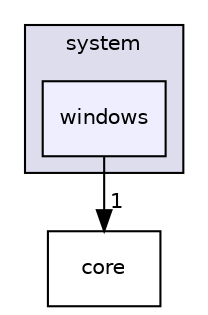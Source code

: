 digraph "/home/travis/build/tobanteAudio/moci/moci/moci/system/windows" {
  compound=true
  node [ fontsize="10", fontname="Helvetica"];
  edge [ labelfontsize="10", labelfontname="Helvetica"];
  subgraph clusterdir_b4afb62d6b113f353bba0f1b3d71b3e4 {
    graph [ bgcolor="#ddddee", pencolor="black", label="system" fontname="Helvetica", fontsize="10", URL="dir_b4afb62d6b113f353bba0f1b3d71b3e4.html"]
  dir_3e5f633651381c49a53529bc2fda6215 [shape=box, label="windows", style="filled", fillcolor="#eeeeff", pencolor="black", URL="dir_3e5f633651381c49a53529bc2fda6215.html"];
  }
  dir_a5d68fd60807d249c924c5f8088b8941 [shape=box label="core" URL="dir_a5d68fd60807d249c924c5f8088b8941.html"];
  dir_3e5f633651381c49a53529bc2fda6215->dir_a5d68fd60807d249c924c5f8088b8941 [headlabel="1", labeldistance=1.5 headhref="dir_000018_000005.html"];
}
